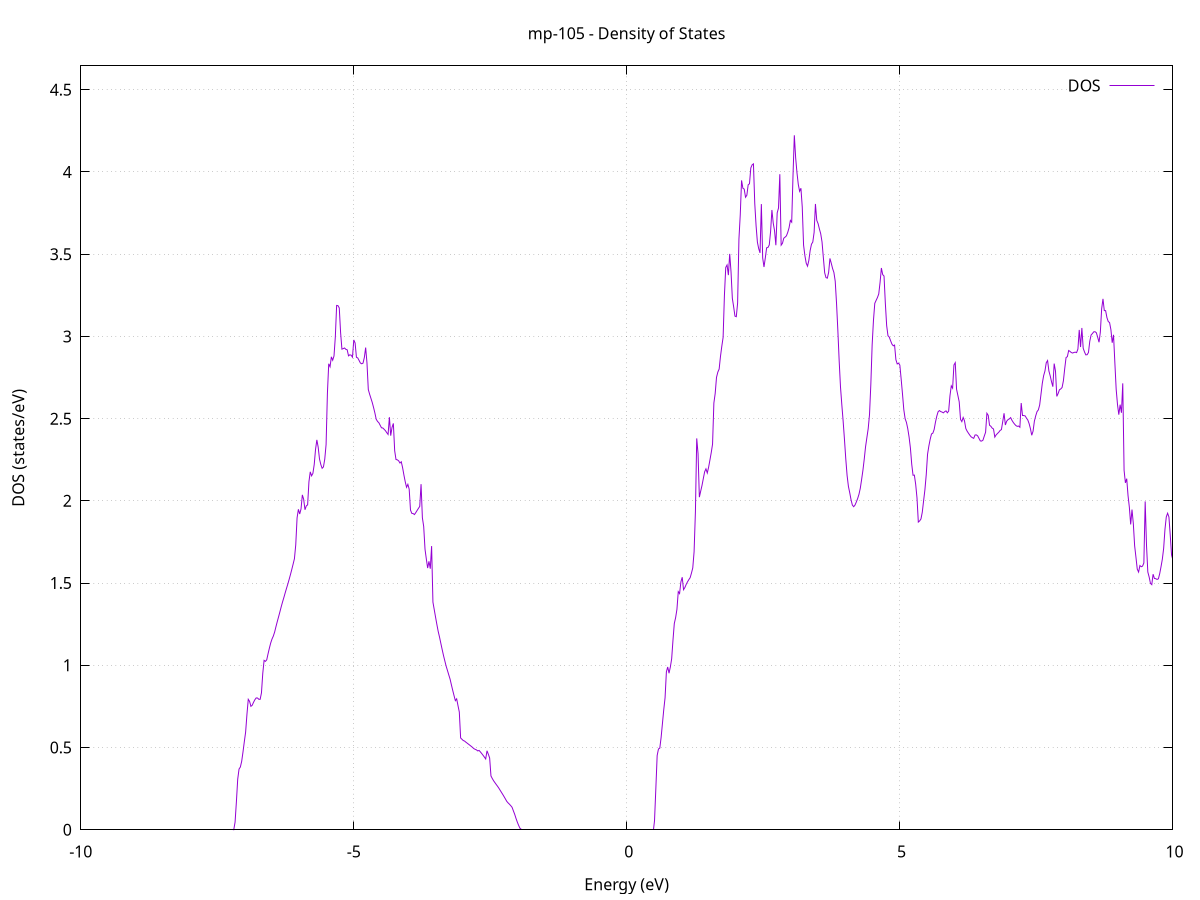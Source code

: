 set title 'mp-105 - Density of States'
set xlabel 'Energy (eV)'
set ylabel 'DOS (states/eV)'
set grid
set xrange [-10:10]
set yrange [0:4.645]
set xzeroaxis lt -1
set terminal png size 800,600
set output 'mp-105_dos_gnuplot.png'
plot '-' using 1:2 with lines title 'DOS'
-9.396600 0.000000
-9.372400 0.000000
-9.348300 0.000000
-9.324100 0.000000
-9.299900 0.000000
-9.275800 0.000000
-9.251600 0.000000
-9.227400 0.000000
-9.203300 0.000000
-9.179100 0.000000
-9.154900 0.000000
-9.130800 0.000000
-9.106600 0.000000
-9.082500 0.000000
-9.058300 0.000000
-9.034100 0.000000
-9.010000 0.000000
-8.985800 0.000000
-8.961600 0.000000
-8.937500 0.000000
-8.913300 0.000000
-8.889100 0.000000
-8.865000 0.000000
-8.840800 0.000000
-8.816600 0.000000
-8.792500 0.000000
-8.768300 0.000000
-8.744200 0.000000
-8.720000 0.000000
-8.695800 0.000000
-8.671700 0.000000
-8.647500 0.000000
-8.623300 0.000000
-8.599200 0.000000
-8.575000 0.000000
-8.550800 0.000000
-8.526700 0.000000
-8.502500 0.000000
-8.478400 0.000000
-8.454200 0.000000
-8.430000 0.000000
-8.405900 0.000000
-8.381700 0.000000
-8.357500 0.000000
-8.333400 0.000000
-8.309200 0.000000
-8.285000 0.000000
-8.260900 0.000000
-8.236700 0.000000
-8.212600 0.000000
-8.188400 0.000000
-8.164200 0.000000
-8.140100 0.000000
-8.115900 0.000000
-8.091700 0.000000
-8.067600 0.000000
-8.043400 0.000000
-8.019200 0.000000
-7.995100 0.000000
-7.970900 0.000000
-7.946700 0.000000
-7.922600 0.000000
-7.898400 0.000000
-7.874300 0.000000
-7.850100 0.000000
-7.825900 0.000000
-7.801800 0.000000
-7.777600 0.000000
-7.753400 0.000000
-7.729300 0.000000
-7.705100 0.000000
-7.680900 0.000000
-7.656800 0.000000
-7.632600 0.000000
-7.608500 0.000000
-7.584300 0.000000
-7.560100 0.000000
-7.536000 0.000000
-7.511800 0.000000
-7.487600 0.000000
-7.463500 0.000000
-7.439300 0.000000
-7.415100 0.000000
-7.391000 0.000000
-7.366800 0.000000
-7.342600 0.000000
-7.318500 0.000000
-7.294300 0.000000
-7.270200 0.000000
-7.246000 0.000000
-7.221800 0.000000
-7.197700 0.000300
-7.173500 0.046400
-7.149300 0.170300
-7.125200 0.307600
-7.101000 0.369200
-7.076800 0.381600
-7.052700 0.415900
-7.028500 0.472900
-7.004400 0.535200
-6.980200 0.593800
-6.956000 0.702100
-6.931900 0.793200
-6.907700 0.780800
-6.883500 0.750500
-6.859400 0.757200
-6.835200 0.775200
-6.811000 0.790600
-6.786900 0.801700
-6.762700 0.801200
-6.738600 0.793500
-6.714400 0.793200
-6.690200 0.832300
-6.666100 0.951200
-6.641900 1.030100
-6.617700 1.024100
-6.593600 1.033400
-6.569400 1.070100
-6.545200 1.104100
-6.521100 1.135500
-6.496900 1.159900
-6.472700 1.177800
-6.448600 1.202500
-6.424400 1.235300
-6.400300 1.266100
-6.376100 1.295500
-6.351900 1.325700
-6.327800 1.356600
-6.303600 1.385500
-6.279400 1.412500
-6.255300 1.440800
-6.231100 1.468100
-6.206900 1.494500
-6.182800 1.522900
-6.158600 1.552300
-6.134500 1.583200
-6.110300 1.615300
-6.086100 1.648400
-6.062000 1.732600
-6.037800 1.896600
-6.013600 1.948600
-5.989500 1.920200
-5.965300 1.950700
-5.941100 2.036400
-5.917000 2.009700
-5.892800 1.945900
-5.868600 1.969500
-5.844500 1.975700
-5.820300 2.116600
-5.796200 2.176600
-5.772000 2.152200
-5.747800 2.167100
-5.723700 2.220900
-5.699500 2.312800
-5.675300 2.370800
-5.651200 2.326700
-5.627000 2.254600
-5.602800 2.221000
-5.578700 2.198100
-5.554500 2.206500
-5.530400 2.254100
-5.506200 2.342500
-5.482000 2.653500
-5.457900 2.833700
-5.433700 2.815400
-5.409500 2.875900
-5.385400 2.855100
-5.361200 2.881200
-5.337000 2.996500
-5.312900 3.188400
-5.288700 3.187000
-5.264600 3.172900
-5.240400 3.023300
-5.216200 2.922500
-5.192100 2.925700
-5.167900 2.929600
-5.143700 2.921300
-5.119600 2.918500
-5.095400 2.881800
-5.071200 2.888100
-5.047100 2.885800
-5.022900 2.873700
-4.998700 2.978500
-4.974600 2.960000
-4.950400 2.873100
-4.926300 2.869100
-4.902100 2.854100
-4.877900 2.838300
-4.853800 2.833600
-4.829600 2.837400
-4.805400 2.871900
-4.781300 2.932100
-4.757100 2.838200
-4.732900 2.676900
-4.708800 2.648700
-4.684600 2.623500
-4.660500 2.598000
-4.636300 2.567500
-4.612100 2.534300
-4.588000 2.496600
-4.563800 2.483000
-4.539600 2.475200
-4.515500 2.459700
-4.491300 2.444400
-4.467100 2.443100
-4.443000 2.435100
-4.418800 2.426600
-4.394600 2.414500
-4.370500 2.403900
-4.346300 2.508700
-4.322200 2.396500
-4.298000 2.446600
-4.273800 2.471000
-4.249700 2.305000
-4.225500 2.251400
-4.201300 2.249600
-4.177200 2.243500
-4.153000 2.230200
-4.128800 2.237700
-4.104700 2.202300
-4.080500 2.157200
-4.056400 2.116300
-4.032200 2.082500
-4.008000 2.100500
-3.983900 2.071100
-3.959700 1.943800
-3.935500 1.924000
-3.911400 1.922700
-3.887200 1.916700
-3.863000 1.928700
-3.838900 1.941500
-3.814700 1.954200
-3.790600 1.966200
-3.766400 2.101500
-3.742200 1.897300
-3.718100 1.844200
-3.693900 1.706000
-3.669700 1.646500
-3.645600 1.591500
-3.621400 1.632400
-3.597200 1.587500
-3.573100 1.724900
-3.548900 1.384300
-3.524700 1.338400
-3.500600 1.292800
-3.476400 1.248100
-3.452300 1.205900
-3.428100 1.171700
-3.403900 1.133500
-3.379800 1.096200
-3.355600 1.060100
-3.331400 1.027500
-3.307300 0.995400
-3.283100 0.969200
-3.258900 0.942300
-3.234800 0.916300
-3.210600 0.881500
-3.186500 0.848100
-3.162300 0.816000
-3.138100 0.785100
-3.114000 0.796100
-3.089800 0.755200
-3.065600 0.715900
-3.041500 0.558400
-3.017300 0.550300
-2.993100 0.542600
-2.969000 0.539400
-2.944800 0.532500
-2.920700 0.526500
-2.896500 0.520300
-2.872300 0.514100
-2.848200 0.507700
-2.824000 0.501100
-2.799800 0.493600
-2.775700 0.489300
-2.751500 0.485800
-2.727300 0.479400
-2.703200 0.482500
-2.679000 0.473300
-2.654800 0.463400
-2.630700 0.453000
-2.606500 0.442000
-2.582400 0.430600
-2.558200 0.480300
-2.534000 0.459500
-2.509900 0.436800
-2.485700 0.327300
-2.461500 0.311700
-2.437400 0.298100
-2.413200 0.286600
-2.389000 0.275300
-2.364900 0.264500
-2.340700 0.252700
-2.316600 0.239700
-2.292400 0.226900
-2.268200 0.214000
-2.244100 0.200600
-2.219900 0.186800
-2.195700 0.172600
-2.171600 0.163400
-2.147400 0.155500
-2.123200 0.146600
-2.099100 0.136700
-2.074900 0.115000
-2.050700 0.093900
-2.026600 0.068800
-2.002400 0.046200
-1.978300 0.026300
-1.954100 0.009200
-1.929900 0.000000
-1.905800 0.000000
-1.881600 0.000000
-1.857400 0.000000
-1.833300 0.000000
-1.809100 0.000000
-1.784900 0.000000
-1.760800 0.000000
-1.736600 0.000000
-1.712500 0.000000
-1.688300 0.000000
-1.664100 0.000000
-1.640000 0.000000
-1.615800 0.000000
-1.591600 0.000000
-1.567500 0.000000
-1.543300 0.000000
-1.519100 0.000000
-1.495000 0.000000
-1.470800 0.000000
-1.446700 0.000000
-1.422500 0.000000
-1.398300 0.000000
-1.374200 0.000000
-1.350000 0.000000
-1.325800 0.000000
-1.301700 0.000000
-1.277500 0.000000
-1.253300 0.000000
-1.229200 0.000000
-1.205000 0.000000
-1.180800 0.000000
-1.156700 0.000000
-1.132500 0.000000
-1.108400 0.000000
-1.084200 0.000000
-1.060000 0.000000
-1.035900 0.000000
-1.011700 0.000000
-0.987500 0.000000
-0.963400 0.000000
-0.939200 0.000000
-0.915000 0.000000
-0.890900 0.000000
-0.866700 0.000000
-0.842600 0.000000
-0.818400 0.000000
-0.794200 0.000000
-0.770100 0.000000
-0.745900 0.000000
-0.721700 0.000000
-0.697600 0.000000
-0.673400 0.000000
-0.649200 0.000000
-0.625100 0.000000
-0.600900 0.000000
-0.576700 0.000000
-0.552600 0.000000
-0.528400 0.000000
-0.504300 0.000000
-0.480100 0.000000
-0.455900 0.000000
-0.431800 0.000000
-0.407600 0.000000
-0.383400 0.000000
-0.359300 0.000000
-0.335100 0.000000
-0.310900 0.000000
-0.286800 0.000000
-0.262600 0.000000
-0.238500 0.000000
-0.214300 0.000000
-0.190100 0.000000
-0.166000 0.000000
-0.141800 0.000000
-0.117600 0.000000
-0.093500 0.000000
-0.069300 0.000000
-0.045100 0.000000
-0.021000 0.000000
0.003200 0.000000
0.027300 0.000000
0.051500 0.000000
0.075700 0.000000
0.099800 0.000000
0.124000 0.000000
0.148200 0.000000
0.172300 0.000000
0.196500 0.000000
0.220700 0.000000
0.244800 0.000000
0.269000 0.000000
0.293200 0.000000
0.317300 0.000000
0.341500 0.000000
0.365600 0.000000
0.389800 0.000000
0.414000 0.000000
0.438100 0.000000
0.462300 0.000000
0.486500 0.000000
0.510600 0.055100
0.534800 0.250200
0.559000 0.451500
0.583100 0.491300
0.607300 0.496600
0.631400 0.561300
0.655600 0.645500
0.679800 0.729800
0.703900 0.802900
0.728100 0.960800
0.752300 0.989900
0.776400 0.952100
0.800600 0.989700
0.824800 1.039800
0.848900 1.153000
0.873100 1.254200
0.897300 1.289900
0.921400 1.340500
0.945600 1.448000
0.969700 1.436500
0.993900 1.507200
1.018100 1.535600
1.042200 1.459800
1.066400 1.472700
1.090600 1.491800
1.114700 1.507400
1.138900 1.520900
1.163100 1.532600
1.187200 1.560500
1.211400 1.592300
1.235500 1.690100
1.259700 1.931800
1.283900 2.379800
1.308000 2.287400
1.332200 2.022500
1.356400 2.058700
1.380500 2.093700
1.404700 2.135700
1.428900 2.176800
1.453000 2.194800
1.477200 2.169400
1.501300 2.203800
1.525500 2.247900
1.549700 2.293300
1.573800 2.344900
1.598000 2.594900
1.622200 2.653300
1.646300 2.750900
1.670500 2.782900
1.694700 2.801600
1.718800 2.877900
1.743000 2.939200
1.767200 2.993900
1.791300 3.250400
1.815500 3.419100
1.839600 3.434600
1.863800 3.372700
1.888000 3.501700
1.912100 3.393900
1.936300 3.231900
1.960500 3.179500
1.984600 3.123100
2.008800 3.119900
2.033000 3.203000
2.057100 3.591800
2.081300 3.738700
2.105400 3.948700
2.129600 3.900900
2.153800 3.895600
2.177900 3.846200
2.202100 3.858300
2.226300 3.921600
2.250400 3.928300
2.274600 4.024300
2.298800 4.043200
2.322900 4.049200
2.347100 3.807600
2.371300 3.673200
2.395400 3.573000
2.419600 3.533300
2.443700 3.507900
2.467900 3.804700
2.492100 3.477300
2.516200 3.421900
2.540400 3.477500
2.564600 3.538800
2.588700 3.540800
2.612900 3.556300
2.637100 3.637800
2.661200 3.768600
2.685400 3.689100
2.709500 3.642800
2.733700 3.554400
2.757900 3.751000
2.782000 3.780600
2.806200 3.986300
2.830400 3.554700
2.854500 3.566000
2.878700 3.597000
2.902900 3.603600
2.927000 3.611400
2.951200 3.632500
2.975300 3.660200
2.999500 3.705400
3.023700 3.694700
3.047800 3.977400
3.072000 4.222800
3.096200 4.086200
3.120300 3.995400
3.144500 3.924500
3.168700 3.882400
3.192800 3.901000
3.217000 3.787100
3.241200 3.555300
3.265300 3.491900
3.289500 3.445400
3.313600 3.427000
3.337800 3.461700
3.362000 3.522300
3.386100 3.560700
3.410300 3.574000
3.434500 3.632500
3.458600 3.805400
3.482800 3.706100
3.507000 3.686000
3.531100 3.653600
3.555300 3.624200
3.579400 3.574500
3.603600 3.479600
3.627800 3.387300
3.651900 3.357600
3.676100 3.354200
3.700300 3.388800
3.724400 3.474200
3.748600 3.445000
3.772800 3.412900
3.796900 3.389100
3.821100 3.335500
3.845300 3.200600
3.869400 3.035500
3.893600 2.850300
3.917700 2.692900
3.941900 2.585100
3.966100 2.484900
3.990200 2.374400
4.014400 2.255600
4.038600 2.154500
4.062700 2.088200
4.086900 2.049400
4.111100 2.006500
4.135200 1.974300
4.159400 1.964500
4.183500 1.974300
4.207700 1.993100
4.231900 2.014000
4.256000 2.039500
4.280200 2.076300
4.304400 2.129400
4.328500 2.185600
4.352700 2.253400
4.376900 2.328900
4.401000 2.384300
4.425200 2.439100
4.449300 2.525000
4.473500 2.708400
4.497700 2.948900
4.521800 3.097800
4.546000 3.201200
4.570200 3.219000
4.594300 3.236100
4.618500 3.258000
4.642700 3.328000
4.666800 3.415900
4.691000 3.375700
4.715200 3.367000
4.739300 3.201500
4.763500 3.065800
4.787600 3.004300
4.811800 2.995500
4.836000 2.973400
4.860100 2.953200
4.884300 2.942800
4.908500 2.947300
4.932600 2.858500
4.956800 2.832600
4.981000 2.837500
5.005100 2.825500
5.029300 2.739700
5.053400 2.650400
5.077600 2.554400
5.101800 2.499400
5.125900 2.477100
5.150100 2.439000
5.174300 2.387800
5.198400 2.321600
5.222600 2.223100
5.246800 2.155700
5.270900 2.156600
5.295100 2.100500
5.319300 2.017500
5.343400 1.871000
5.367600 1.878000
5.391700 1.889700
5.415900 1.930500
5.440100 2.000000
5.464200 2.067200
5.488400 2.158700
5.512600 2.283500
5.536700 2.333700
5.560900 2.374600
5.585100 2.406800
5.609200 2.411400
5.633400 2.433900
5.657500 2.478400
5.681700 2.514900
5.705900 2.542000
5.730000 2.549100
5.754200 2.542900
5.778400 2.539900
5.802500 2.535200
5.826700 2.542600
5.850900 2.547100
5.875000 2.535500
5.899200 2.545700
5.923300 2.639300
5.947500 2.699400
5.971700 2.685300
5.995800 2.826000
6.020000 2.840300
6.044200 2.678400
6.068300 2.640800
6.092500 2.602300
6.116700 2.495700
6.140800 2.481800
6.165000 2.507000
6.189200 2.487200
6.213300 2.440100
6.237500 2.423800
6.261600 2.411600
6.285800 2.399800
6.310000 2.389600
6.334100 2.384200
6.358300 2.380200
6.382500 2.400500
6.406600 2.401200
6.430800 2.395200
6.455000 2.380100
6.479100 2.364600
6.503300 2.363500
6.527400 2.368900
6.551600 2.393600
6.575800 2.417100
6.599900 2.532600
6.624100 2.520300
6.648300 2.459800
6.672400 2.453600
6.696600 2.442400
6.720800 2.437200
6.744900 2.387700
6.769100 2.401200
6.793300 2.409500
6.817400 2.417400
6.841600 2.428100
6.865700 2.433300
6.889900 2.481800
6.914100 2.532500
6.938200 2.461300
6.962400 2.484400
6.986600 2.493900
7.010700 2.498400
7.034900 2.506200
7.059100 2.489600
7.083200 2.476900
7.107400 2.466400
7.131500 2.457800
7.155700 2.453000
7.179900 2.455000
7.204000 2.447700
7.228200 2.594800
7.252400 2.518300
7.276500 2.518300
7.300700 2.516600
7.324900 2.503000
7.349000 2.491800
7.373200 2.469800
7.397300 2.439200
7.421500 2.398900
7.445700 2.423900
7.469800 2.484900
7.494000 2.516800
7.518200 2.542600
7.542300 2.553200
7.566500 2.582600
7.590700 2.648300
7.614800 2.714800
7.639000 2.760900
7.663200 2.789500
7.687300 2.839900
7.711500 2.853200
7.735600 2.789800
7.759800 2.759900
7.784000 2.724000
7.808100 2.694300
7.832300 2.834700
7.856500 2.789000
7.880600 2.635200
7.904800 2.652800
7.929000 2.675500
7.953100 2.680600
7.977300 2.689400
8.001400 2.730100
8.025600 2.804500
8.049800 2.871300
8.073900 2.877000
8.098100 2.914300
8.122300 2.908800
8.146400 2.901900
8.170600 2.898800
8.194800 2.902500
8.218900 2.904200
8.243100 2.901500
8.267300 2.923300
8.291400 3.039500
8.315600 2.935300
8.339700 3.051400
8.363900 2.928200
8.388100 2.905300
8.412200 2.887700
8.436400 2.888800
8.460600 2.902400
8.484700 2.970600
8.508900 3.008600
8.533100 3.017400
8.557200 3.027800
8.581400 3.028500
8.605500 3.022000
8.629700 2.994600
8.653900 2.964500
8.678000 3.025900
8.702200 3.168100
8.726400 3.228200
8.750500 3.157100
8.774700 3.156600
8.798900 3.114200
8.823000 3.090400
8.847200 3.084200
8.871300 3.041600
8.895500 2.961400
8.919700 3.009600
8.943800 2.841700
8.968000 2.679300
8.992200 2.586500
9.016300 2.524300
9.040500 2.585100
9.064700 2.535700
9.088800 2.714600
9.113000 2.186100
9.137200 2.109500
9.161300 2.135000
9.185500 2.032000
9.209600 1.961100
9.233800 1.856900
9.258000 1.946800
9.282100 1.863100
9.306300 1.727200
9.330500 1.657100
9.354600 1.584500
9.378800 1.567100
9.403000 1.606700
9.427100 1.599600
9.451300 1.603100
9.475400 1.622400
9.499600 1.996600
9.523800 1.730500
9.547900 1.567500
9.572100 1.537000
9.596300 1.498100
9.620400 1.490600
9.644600 1.554100
9.668800 1.528300
9.692900 1.526800
9.717100 1.522300
9.741300 1.526100
9.765400 1.557000
9.789600 1.599300
9.813700 1.644900
9.837900 1.710900
9.862100 1.826800
9.886200 1.902600
9.910400 1.924900
9.934600 1.901600
9.958700 1.792000
9.982900 1.670300
10.007100 1.640400
10.031200 1.576600
10.055400 1.518500
10.079500 1.466000
10.103700 1.444600
10.127900 1.398300
10.152000 1.354100
10.176200 1.354600
10.200400 1.355500
10.224500 1.362800
10.248700 1.377500
10.272900 1.395600
10.297000 1.412900
10.321200 1.438000
10.345300 1.464000
10.369500 1.490100
10.393700 1.517100
10.417800 1.551000
10.442000 1.595700
10.466200 1.668900
10.490300 1.750500
10.514500 1.820700
10.538700 1.879900
10.562800 1.940800
10.587000 1.998200
10.611200 2.046000
10.635300 2.156600
10.659500 1.937900
10.683600 1.775600
10.707800 1.774100
10.732000 1.783500
10.756100 1.735500
10.780300 1.687500
10.804500 1.637200
10.828600 1.558400
10.852800 1.531300
10.877000 1.511400
10.901100 1.501100
10.925300 1.515200
10.949400 1.533700
10.973600 1.557300
10.997800 1.566900
11.021900 1.562500
11.046100 1.553800
11.070300 1.542500
11.094400 1.528600
11.118600 1.575900
11.142800 1.634600
11.166900 1.683400
11.191100 1.720400
11.215300 1.723000
11.239400 1.738600
11.263600 1.768100
11.287700 1.810400
11.311900 1.822900
11.336100 1.833200
11.360200 1.834600
11.384400 1.827300
11.408600 1.821000
11.432700 1.818200
11.456900 1.864900
11.481100 1.986200
11.505200 1.866800
11.529400 1.888100
11.553500 1.911800
11.577700 1.937900
11.601900 1.958900
11.626000 1.983300
11.650200 1.988500
11.674400 1.994100
11.698500 1.988100
11.722700 2.000500
11.746900 2.011800
11.771000 2.020600
11.795200 2.023500
11.819300 2.044300
11.843500 1.942700
11.867700 1.861800
11.891800 1.829000
11.916000 1.827300
11.940200 1.827300
11.964300 1.831700
11.988500 1.836600
12.012700 1.841000
12.036800 1.844900
12.061000 1.849100
12.085200 1.864400
12.109300 1.877500
12.133500 1.901600
12.157600 1.929000
12.181800 1.962400
12.206000 1.990600
12.230100 2.014200
12.254300 1.990300
12.278500 1.947800
12.302600 1.902900
12.326800 1.939100
12.351000 1.930000
12.375100 1.988600
12.399300 1.938400
12.423400 1.945100
12.447600 2.146800
12.471800 2.235000
12.495900 2.148400
12.520100 2.179300
12.544300 2.212500
12.568400 2.198700
12.592600 2.165200
12.616800 2.223900
12.640900 2.239400
12.665100 2.239400
12.689300 2.241700
12.713400 2.230600
12.737600 2.211300
12.761700 2.218900
12.785900 2.213000
12.810100 2.246000
12.834200 2.298800
12.858400 2.334800
12.882600 2.371800
12.906700 2.399600
12.930900 2.428700
12.955100 2.454500
12.979200 2.469000
13.003400 2.504400
13.027500 2.544100
13.051700 2.584700
13.075900 2.624200
13.100000 2.681800
13.124200 2.737800
13.148400 2.790300
13.172500 2.867300
13.196700 2.916900
13.220900 2.953800
13.245000 3.029800
13.269200 3.094200
13.293300 3.165000
13.317500 3.234300
13.341700 3.329200
13.365800 3.413200
13.390000 3.498900
13.414200 3.513600
13.438300 3.547300
13.462500 3.585000
13.486700 3.614400
13.510800 3.633500
13.535000 3.685500
13.559200 3.755200
13.583300 3.752000
13.607500 3.743300
13.631600 3.790400
13.655800 3.815100
13.680000 3.831900
13.704100 3.838100
13.728300 3.895900
13.752500 3.895900
13.776600 4.286800
13.800800 3.791500
13.825000 3.803900
13.849100 3.832200
13.873300 3.855400
13.897400 3.846600
13.921600 3.799300
13.945800 3.801400
13.969900 3.796100
13.994100 3.787700
14.018300 3.748400
14.042400 3.722400
14.066600 3.705300
14.090800 3.699200
14.114900 3.769900
14.139100 3.810100
14.163300 3.857900
14.187400 3.885300
14.211600 3.906300
14.235700 3.913700
14.259900 3.799400
14.284100 3.766700
14.308200 3.761200
14.332400 3.761800
14.356600 3.776600
14.380700 3.795400
14.404900 3.823800
14.429100 3.854300
14.453200 3.889400
14.477400 3.845000
14.501500 3.906000
14.525700 3.973800
14.549900 4.107000
14.574000 4.217300
14.598200 4.362200
14.622400 4.454800
14.646500 4.421100
14.670700 4.460200
14.694900 4.535600
14.719000 4.532600
14.743200 4.451700
14.767300 4.359000
14.791500 4.337000
14.815700 4.315600
14.839800 4.345800
14.864000 4.404400
14.888200 4.514700
14.912300 4.606600
14.936500 4.592200
14.960700 4.579400
14.984800 4.523500
15.009000 4.517900
15.033200 4.526700
15.057300 4.562600
15.081500 4.606700
15.105600 4.742000
15.129800 4.817000
15.154000 5.099100
15.178100 5.572400
15.202300 5.614100
15.226500 5.448500
15.250600 5.282200
15.274800 5.360900
15.299000 5.333900
15.323100 5.012700
15.347300 4.905300
15.371400 4.646900
15.395600 4.496500
15.419800 4.390700
15.443900 4.226300
15.468100 4.128300
15.492300 4.089200
15.516400 4.077800
15.540600 4.008600
15.564800 4.019100
15.588900 3.852800
15.613100 4.034400
15.637300 3.716600
15.661400 3.687600
15.685600 3.598500
15.709700 3.459100
15.733900 3.588700
15.758100 3.442100
15.782200 3.133600
15.806400 3.038200
15.830600 3.009700
15.854700 2.989200
15.878900 2.909000
15.903100 2.864900
15.927200 2.800300
15.951400 2.809200
15.975500 2.841400
15.999700 2.869500
16.023900 2.918900
16.048000 3.014700
16.072200 3.063500
16.096400 3.140700
16.120500 3.265800
16.144700 3.362200
16.168900 3.457300
16.193000 3.554300
16.217200 3.702200
16.241300 3.762700
16.265500 3.855800
16.289700 3.898800
16.313800 3.986000
16.338000 4.169500
16.362200 4.175200
16.386300 4.220600
16.410500 4.304900
16.434700 4.486700
16.458800 4.373300
16.483000 4.498100
16.507200 4.648600
16.531300 4.784100
16.555500 4.964400
16.579600 5.186800
16.603800 5.277500
16.628000 5.148500
16.652100 5.006400
16.676300 4.829400
16.700500 4.728400
16.724600 4.558200
16.748800 4.545800
16.773000 4.618100
16.797100 4.995200
16.821300 4.929800
16.845400 4.905300
16.869600 4.808800
16.893800 4.723900
16.917900 4.685800
16.942100 4.701600
16.966300 4.750700
16.990400 4.811500
17.014600 4.561300
17.038800 4.310600
17.062900 4.216100
17.087100 4.140300
17.111300 4.047500
17.135400 4.059400
17.159600 3.850200
17.183700 3.999300
17.207900 3.779100
17.232100 3.770200
17.256200 3.748000
17.280400 3.765500
17.304600 3.793600
17.328700 3.801700
17.352900 3.999500
17.377100 3.990000
17.401200 4.019100
17.425400 4.026200
17.449500 4.086500
17.473700 4.118600
17.497900 4.160600
17.522000 4.220400
17.546200 4.380300
17.570400 4.313400
17.594500 4.304400
17.618700 4.275700
17.642900 4.197000
17.667000 4.191400
17.691200 4.382600
17.715300 4.232500
17.739500 4.249100
17.763700 4.293500
17.787800 4.315900
17.812000 4.454000
17.836200 4.494000
17.860300 4.526700
17.884500 4.620400
17.908700 4.660400
17.932800 4.648000
17.957000 4.669000
17.981200 4.710300
18.005300 4.774500
18.029500 4.904400
18.053600 5.096300
18.077800 5.263000
18.102000 5.153900
18.126100 5.026900
18.150300 4.859900
18.174500 4.753500
18.198600 4.697200
18.222800 4.695700
18.247000 4.625800
18.271100 4.650300
18.295300 4.689300
18.319400 4.686900
18.343600 4.719000
18.367800 4.797700
18.391900 4.851800
18.416100 4.873200
18.440300 4.901300
18.464400 4.948700
18.488600 5.026400
18.512800 5.113000
18.536900 5.043000
18.561100 4.743200
18.585300 4.687200
18.609400 4.621600
18.633600 4.563400
18.657700 4.482700
18.681900 4.421300
18.706100 4.376100
18.730200 4.393200
18.754400 4.410800
18.778600 4.416900
18.802700 4.423500
18.826900 4.414500
18.851100 4.371400
18.875200 4.221400
18.899400 4.278900
18.923500 4.327200
18.947700 4.328700
18.971900 4.312000
18.996000 4.333700
19.020200 4.390300
19.044400 4.420500
19.068500 4.439400
19.092700 4.462800
19.116900 4.490700
19.141000 4.516800
19.165200 4.553900
19.189300 4.542400
19.213500 4.510900
19.237700 4.490600
19.261800 4.539000
19.286000 4.627500
19.310200 4.566900
19.334300 4.473800
19.358500 4.435000
19.382700 4.346000
19.406800 4.241000
19.431000 4.196500
19.455200 4.148100
19.479300 4.124000
19.503500 4.122100
19.527600 4.124200
19.551800 4.185500
19.576000 4.379600
19.600100 4.409000
19.624300 4.494000
19.648500 4.566400
19.672600 4.729600
19.696800 4.770300
19.721000 4.720000
19.745100 4.770900
19.769300 4.680600
19.793400 4.708700
19.817600 4.780700
19.841800 4.993300
19.865900 5.100500
19.890100 4.973200
19.914300 5.157000
19.938400 5.265000
19.962600 5.187100
19.986800 5.099100
20.010900 4.947100
20.035100 4.872600
20.059300 4.829100
20.083400 4.811100
20.107600 4.841300
20.131700 4.847000
20.155900 4.837200
20.180100 4.871000
20.204200 4.839600
20.228400 4.878000
20.252600 4.952500
20.276700 4.985200
20.300900 4.838400
20.325100 4.918900
20.349200 4.953200
20.373400 5.007200
20.397500 5.027600
20.421700 5.070900
20.445900 5.263100
20.470000 5.399500
20.494200 5.137300
20.518400 5.110300
20.542500 5.131800
20.566700 5.179600
20.590900 5.218400
20.615000 5.170600
20.639200 5.084200
20.663300 4.992000
20.687500 4.906200
20.711700 4.822800
20.735800 4.749900
20.760000 4.678900
20.784200 4.583800
20.808300 4.515300
20.832500 4.524800
20.856700 4.394300
20.880800 4.336900
20.905000 4.394800
20.929200 4.504600
20.953300 4.596500
20.977500 4.845700
21.001600 4.873900
21.025800 4.947600
21.050000 5.013400
21.074100 5.073600
21.098300 5.155000
21.122500 5.461500
21.146600 5.315400
21.170800 5.289800
21.195000 5.332200
21.219100 5.573400
21.243300 5.153500
21.267400 5.011000
21.291600 4.792600
21.315800 4.643100
21.339900 4.531700
21.364100 4.435600
21.388300 4.446000
21.412400 4.482900
21.436600 4.538900
21.460800 4.672900
21.484900 4.756100
21.509100 4.836900
21.533300 4.878300
21.557400 4.951300
21.581600 5.024600
21.605700 5.027100
21.629900 5.037400
21.654100 4.981600
21.678200 4.968000
21.702400 5.025800
21.726600 5.013600
21.750700 4.983100
21.774900 5.086100
21.799100 5.302000
21.823200 5.333600
21.847400 5.258700
21.871500 5.209300
21.895700 5.053700
21.919900 4.926700
21.944000 4.786100
21.968200 4.804200
21.992400 4.733300
22.016500 4.777200
22.040700 4.852100
22.064900 4.913200
22.089000 5.038600
22.113200 5.229100
22.137300 5.207400
22.161500 5.146000
22.185700 5.238900
22.209800 5.336700
22.234000 5.424100
22.258200 5.392500
22.282300 5.272000
22.306500 5.266200
22.330700 5.328500
22.354800 5.327300
22.379000 5.183800
22.403200 5.162700
22.427300 4.940200
22.451500 4.732800
22.475600 4.679200
22.499800 4.588200
22.524000 4.570100
22.548100 4.555900
22.572300 4.612600
22.596500 4.641400
22.620600 4.700400
22.644800 4.715100
22.669000 4.680300
22.693100 4.619700
22.717300 4.655600
22.741400 4.762900
22.765600 4.777400
22.789800 4.701500
22.813900 4.801800
22.838100 4.971000
22.862300 5.011000
22.886400 4.873300
22.910600 4.892300
22.934800 4.928600
22.958900 5.032800
22.983100 5.077900
23.007200 5.125700
23.031400 5.163000
23.055600 5.730200
23.079700 5.516300
23.103900 5.445600
23.128100 5.512400
23.152200 5.410100
23.176400 5.245200
23.200600 5.195400
23.224700 5.220600
23.248900 5.351100
23.273100 5.448800
23.297200 5.476000
23.321400 5.597100
23.345500 5.610200
23.369700 5.502100
23.393900 5.482900
23.418000 5.532400
23.442200 5.603200
23.466400 5.732100
23.490500 5.933600
23.514700 6.001700
23.538900 5.999300
23.563000 6.055400
23.587200 6.020300
23.611300 5.980700
23.635500 5.810600
23.659700 5.752700
23.683800 5.734100
23.708000 5.730500
23.732200 5.712100
23.756300 5.832900
23.780500 5.619100
23.804700 5.595600
23.828800 5.580800
23.853000 5.515400
23.877200 6.022600
23.901300 5.532200
23.925500 5.299600
23.949600 5.197900
23.973800 5.139200
23.998000 5.253700
24.022100 5.184700
24.046300 4.988100
24.070500 4.925100
24.094600 4.872900
24.118800 4.857100
24.143000 4.846700
24.167100 4.834000
24.191300 4.852200
24.215400 4.852100
24.239600 4.840400
24.263800 4.798100
24.287900 5.011800
24.312100 4.857300
24.336300 4.716000
24.360400 4.656400
24.384600 4.815700
24.408800 4.962400
24.432900 5.044000
24.457100 5.137100
24.481200 5.251300
24.505400 5.241500
24.529600 5.295900
24.553700 5.353200
24.577900 5.402800
24.602100 5.438600
24.626200 5.389000
24.650400 5.413800
24.674600 5.430500
24.698700 5.482200
24.722900 5.797400
24.747100 5.722900
24.771200 5.734400
24.795400 6.668900
24.819500 6.158800
24.843700 6.175500
24.867900 5.869300
24.892000 5.892500
24.916200 6.054100
24.940400 6.299100
24.964500 6.337200
24.988700 6.321700
25.012900 6.270000
25.037000 6.153000
25.061200 6.167900
25.085300 6.101300
25.109500 6.089900
25.133700 6.112500
25.157800 6.176600
25.182000 6.329900
25.206200 6.213400
25.230300 6.031300
25.254500 5.963400
25.278700 5.828700
25.302800 5.718700
25.327000 5.742400
25.351200 5.774500
25.375300 5.769600
25.399500 5.731800
25.423600 5.646400
25.447800 5.557100
25.472000 5.611700
25.496100 5.692700
25.520300 5.773000
25.544500 5.899000
25.568600 5.974000
25.592800 5.888400
25.617000 5.806200
25.641100 5.832200
25.665300 5.847800
25.689400 5.661000
25.713600 5.672500
25.737800 5.747500
25.761900 5.670500
25.786100 5.547200
25.810300 5.542400
25.834400 5.569100
25.858600 5.601100
25.882800 5.610900
25.906900 5.628600
25.931100 5.726800
25.955200 5.849700
25.979400 6.018600
26.003600 6.135400
26.027700 6.184200
26.051900 6.249000
26.076100 6.233800
26.100200 6.185100
26.124400 6.186500
26.148600 6.097200
26.172700 5.969100
26.196900 5.848400
26.221100 5.814300
26.245200 5.816100
26.269400 5.848300
26.293500 5.981000
26.317700 5.790800
26.341900 5.696700
26.366000 5.674200
26.390200 5.790600
26.414400 5.868400
26.438500 5.935800
26.462700 5.889200
26.486900 5.745700
26.511000 5.768300
26.535200 5.774500
26.559300 5.799900
26.583500 5.855600
26.607700 5.973400
26.631800 6.038600
26.656000 6.117700
26.680200 6.244400
26.704300 6.269400
26.728500 6.265900
26.752700 6.309000
26.776800 6.312300
26.801000 6.239800
26.825200 6.324800
26.849300 6.314300
26.873500 6.327700
26.897600 6.273700
26.921800 6.084100
26.946000 6.077000
26.970100 6.124800
26.994300 6.069100
27.018500 5.988500
27.042600 5.984800
27.066800 6.035000
27.091000 6.113800
27.115100 6.121600
27.139300 6.089400
27.163400 6.075000
27.187600 6.666000
27.211800 6.223700
27.235900 6.188500
27.260100 6.169500
27.284300 6.149200
27.308400 6.024600
27.332600 6.009900
27.356800 6.006700
27.380900 6.012500
27.405100 6.016800
27.429200 6.048600
27.453400 5.969000
27.477600 6.114500
27.501700 6.052900
27.525900 5.946900
27.550100 5.874500
27.574200 5.843400
27.598400 5.952500
27.622600 6.003400
27.646700 6.059800
27.670900 6.086700
27.695100 6.105600
27.719200 6.100300
27.743400 6.056200
27.767500 6.073000
27.791700 6.202200
27.815900 6.191900
27.840000 6.156800
27.864200 6.172300
27.888400 6.137300
27.912500 6.119600
27.936700 5.986600
27.960900 5.965900
27.985000 5.874900
28.009200 5.769800
28.033300 5.744400
28.057500 5.745000
28.081700 5.851200
28.105800 5.869600
28.130000 6.180000
28.154200 5.929400
28.178300 6.102600
28.202500 6.115900
28.226700 6.143000
28.250800 6.198800
28.275000 6.225900
28.299200 6.160700
28.323300 6.031800
28.347500 5.921500
28.371600 6.010600
28.395800 5.916300
28.420000 5.706800
28.444100 5.661900
28.468300 5.664900
28.492500 5.580300
28.516600 5.531000
28.540800 5.524900
28.565000 5.572600
28.589100 5.669000
28.613300 5.795300
28.637400 5.813700
28.661600 5.846400
28.685800 5.961900
28.709900 6.121500
28.734100 6.194300
28.758300 6.144700
28.782400 6.206200
28.806600 6.367900
28.830800 6.424900
28.854900 6.412600
28.879100 6.545800
28.903200 6.663800
28.927400 6.477800
28.951600 6.235200
28.975700 6.176000
28.999900 6.056300
29.024100 5.948100
29.048200 5.903400
29.072400 5.966200
29.096600 6.022800
29.120700 5.936800
29.144900 5.833200
29.169100 5.977200
29.193200 6.104900
29.217400 5.813800
29.241500 5.722200
29.265700 5.651500
29.289900 5.952600
29.314000 5.957700
29.338200 5.974900
29.362400 5.901100
29.386500 5.770200
29.410700 5.797900
29.434900 5.718900
29.459000 5.686500
29.483200 5.686500
29.507300 5.731800
29.531500 5.783600
29.555700 5.894200
29.579800 6.064100
29.604000 6.508900
29.628200 6.963000
29.652300 6.196500
29.676500 6.161700
29.700700 6.207400
29.724800 6.505300
29.749000 7.062500
29.773200 7.006800
29.797300 6.625200
29.821500 6.570100
29.845600 6.495400
29.869800 6.478400
29.894000 6.678900
29.918100 6.638400
29.942300 6.632400
29.966500 6.612000
29.990600 6.769500
30.014800 6.602900
30.039000 6.537600
30.063100 6.449600
30.087300 6.387600
30.111400 6.392800
30.135600 6.224900
30.159800 6.326300
30.183900 6.577400
30.208100 6.786200
30.232300 6.773100
30.256400 6.568700
30.280600 6.368600
30.304800 6.357600
30.328900 6.612400
30.353100 6.623200
30.377200 6.602900
30.401400 6.594900
30.425600 6.700600
30.449700 6.648900
30.473900 6.490100
30.498100 6.552100
30.522200 6.590600
30.546400 6.810700
30.570600 6.779700
30.594700 6.584300
30.618900 6.576900
30.643100 6.458600
30.667200 6.291700
30.691400 6.232900
30.715500 6.230700
30.739700 6.305900
30.763900 6.294700
30.788000 6.437100
30.812200 6.531100
30.836400 6.746700
30.860500 6.722600
30.884700 6.713800
30.908900 6.725200
30.933000 6.645200
30.957200 6.629600
30.981300 6.447400
31.005500 6.402600
31.029700 6.615800
31.053800 6.490900
31.078000 6.485100
31.102200 6.461700
31.126300 6.336400
31.150500 6.134000
31.174700 6.238400
31.198800 6.320800
31.223000 6.370400
31.247200 6.493200
31.271300 6.532500
31.295500 6.504600
31.319600 6.459400
31.343800 6.488900
31.368000 6.484000
31.392100 6.622900
31.416300 6.773600
31.440500 6.651500
31.464600 6.482300
31.488800 6.507800
31.513000 6.060000
31.537100 6.050100
31.561300 6.103900
31.585400 5.670600
31.609600 5.705500
31.633800 5.714900
31.657900 5.713700
31.682100 5.640900
31.706300 5.705000
31.730400 5.795300
31.754600 5.901600
31.778800 6.223700
31.802900 6.566300
31.827100 6.559600
31.851200 6.476500
31.875400 6.400200
31.899600 6.235600
31.923700 6.322200
31.947900 6.449500
31.972100 6.889300
31.996200 6.888900
32.020400 6.819700
32.044600 6.733800
32.068700 6.684300
32.092900 6.687600
32.117100 6.568300
32.141200 6.478100
32.165400 6.409300
32.189500 6.485100
32.213700 6.495000
32.237900 6.403400
32.262000 6.383900
32.286200 6.311400
32.310400 6.376400
32.334500 6.248000
32.358700 6.220200
32.382900 6.226800
32.407000 6.236800
32.431200 6.324400
32.455300 7.350000
32.479500 6.600600
32.503700 6.533700
32.527800 6.539400
32.552000 6.581100
32.576200 6.686900
32.600300 7.027400
32.624500 6.912900
32.648700 6.803200
32.672800 6.786000
32.697000 6.610700
32.721200 6.282100
32.745300 6.011700
32.769500 6.072200
32.793600 6.156600
32.817800 6.317200
32.842000 6.483200
32.866100 6.628700
32.890300 6.706500
32.914500 6.763200
32.938600 6.789900
32.962800 6.774100
32.987000 6.678900
33.011100 6.663900
33.035300 6.744700
33.059400 6.687700
33.083600 6.729000
33.107800 6.859800
33.131900 6.938200
33.156100 6.981800
33.180300 6.916700
33.204400 7.074900
33.228600 6.817300
33.252800 6.940200
33.276900 7.062900
33.301100 7.270700
33.325200 6.994700
33.349400 6.862100
33.373600 6.827700
33.397700 6.657900
33.421900 6.482200
33.446100 6.542800
33.470200 6.763200
33.494400 6.754700
33.518600 6.519300
33.542700 6.458500
33.566900 6.331600
33.591100 6.237700
33.615200 6.163800
33.639400 6.131200
33.663500 6.163200
33.687700 6.132900
33.711900 6.189500
33.736000 6.106100
33.760200 6.461700
33.784400 6.230600
33.808500 6.483800
33.832700 6.352300
33.856900 6.307600
33.881000 6.251900
33.905200 6.313400
33.929300 5.963000
33.953500 5.856600
33.977700 5.803100
34.001800 5.782800
34.026000 5.752200
34.050200 5.607300
34.074300 5.489800
34.098500 5.504600
34.122700 5.533500
34.146800 5.716200
34.171000 5.874200
34.195200 5.997400
34.219300 5.960400
34.243500 5.915700
34.267600 5.961600
34.291800 5.937500
34.316000 5.891100
34.340100 5.990600
34.364300 5.781400
34.388500 5.843400
34.412600 5.885100
34.436800 5.907200
34.461000 5.984600
34.485100 6.166500
34.509300 6.304800
34.533400 6.363500
34.557600 6.449300
34.581800 6.615100
34.605900 6.556600
34.630100 6.524400
34.654300 6.352400
34.678400 6.310600
34.702600 6.182700
34.726800 6.087100
34.750900 6.127100
34.775100 6.371100
34.799200 6.360500
34.823400 6.318900
34.847600 5.816200
34.871700 5.711400
34.895900 5.518600
34.920100 5.119500
34.944200 5.082400
34.968400 5.075100
34.992600 5.378000
35.016700 5.462300
35.040900 5.557900
35.065100 5.957800
35.089200 5.395600
35.113400 5.376800
35.137500 5.240600
35.161700 5.132300
35.185900 5.062600
35.210000 5.059100
35.234200 5.047200
35.258400 5.044300
35.282500 4.979200
35.306700 4.916400
35.330900 4.896400
35.355000 4.868800
35.379200 4.740900
35.403300 4.550200
35.427500 4.465300
35.451700 4.399600
35.475800 4.330500
35.500000 4.270400
35.524200 4.299200
35.548300 4.072400
35.572500 3.880400
35.596700 3.675500
35.620800 3.504800
35.645000 3.371100
35.669200 3.261000
35.693300 3.156500
35.717500 3.067500
35.741600 3.021600
35.765800 2.952600
35.790000 2.807000
35.814100 2.638200
35.838300 2.457300
35.862500 2.311500
35.886600 2.072900
35.910800 1.965700
35.935000 1.847900
35.959100 1.696200
35.983300 1.582300
36.007400 1.434800
36.031600 1.310800
36.055800 1.212700
36.079900 1.110300
36.104100 1.013100
36.128300 0.949100
36.152400 0.882000
36.176600 0.807400
36.200800 0.725700
36.224900 0.649200
36.249100 0.575400
36.273200 0.536500
36.297400 0.477200
36.321600 0.364000
36.345700 0.286200
36.369900 0.234500
36.394100 0.191800
36.418200 0.157600
36.442400 0.129100
36.466600 0.103600
36.490700 0.080800
36.514900 0.054400
36.539100 0.039700
36.563200 0.031100
36.587400 0.024000
36.611500 0.018100
36.635700 0.012700
36.659900 0.007700
36.684000 0.003600
36.708200 0.001000
36.732400 0.000000
36.756500 0.000000
36.780700 0.000000
36.804900 0.000000
36.829000 0.000000
36.853200 0.000000
36.877300 0.000000
36.901500 0.000000
36.925700 0.000000
36.949800 0.000000
36.974000 0.000000
36.998200 0.000000
37.022300 0.000000
37.046500 0.000000
37.070700 0.000000
37.094800 0.000000
37.119000 0.000000
37.143200 0.000000
37.167300 0.000000
37.191500 0.000000
37.215600 0.000000
37.239800 0.000000
37.264000 0.000000
37.288100 0.000000
37.312300 0.000000
37.336500 0.000000
37.360600 0.000000
37.384800 0.000000
37.409000 0.000000
37.433100 0.000000
37.457300 0.000000
37.481400 0.000000
37.505600 0.000000
37.529800 0.000000
37.553900 0.000000
37.578100 0.000000
37.602300 0.000000
37.626400 0.000000
37.650600 0.000000
37.674800 0.000000
37.698900 0.000000
37.723100 0.000000
37.747200 0.000000
37.771400 0.000000
37.795600 0.000000
37.819700 0.000000
37.843900 0.000000
37.868100 0.000000
37.892200 0.000000
37.916400 0.000000
37.940600 0.000000
37.964700 0.000000
37.988900 0.000000
38.013100 0.000000
38.037200 0.000000
38.061400 0.000000
38.085500 0.000000
38.109700 0.000000
38.133900 0.000000
38.158000 0.000000
38.182200 0.000000
38.206400 0.000000
38.230500 0.000000
38.254700 0.000000
38.278900 0.000000
38.303000 0.000000
38.327200 0.000000
38.351300 0.000000
38.375500 0.000000
38.399700 0.000000
38.423800 0.000000
38.448000 0.000000
38.472200 0.000000
38.496300 0.000000
38.520500 0.000000
38.544700 0.000000
38.568800 0.000000
38.593000 0.000000
38.617200 0.000000
38.641300 0.000000
38.665500 0.000000
38.689600 0.000000
38.713800 0.000000
38.738000 0.000000
38.762100 0.000000
38.786300 0.000000
38.810500 0.000000
38.834600 0.000000
38.858800 0.000000
38.883000 0.000000
38.907100 0.000000
38.931300 0.000000
e
